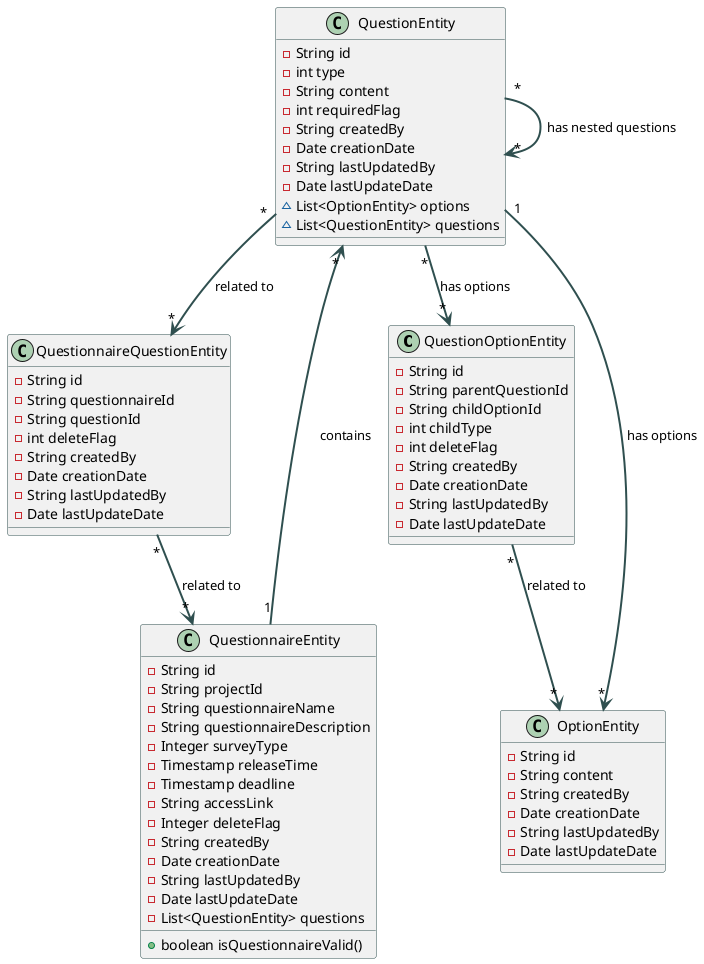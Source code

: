 @startuml

!define MyCustomSkin
skinparam class {
    BorderColor DarkSlateGray
    ArrowColor DarkSlateGray
    ArrowThickness 2
}


class QuestionOptionEntity {
- String id
- String parentQuestionId
- String childOptionId
- int childType
- int deleteFlag
- String createdBy
- Date creationDate
- String lastUpdatedBy
- Date lastUpdateDate
}
class QuestionnaireQuestionEntity {
- String id
- String questionnaireId
- String questionId
- int deleteFlag
- String createdBy
- Date creationDate
- String lastUpdatedBy
- Date lastUpdateDate
}
class OptionEntity {
- String id
- String content
- String createdBy
- Date creationDate
- String lastUpdatedBy
- Date lastUpdateDate
}
class QuestionnaireEntity {
- String id
- String projectId
- String questionnaireName
- String questionnaireDescription
- Integer surveyType
- Timestamp releaseTime
- Timestamp deadline
- String accessLink
- Integer deleteFlag
- String createdBy
- Date creationDate
- String lastUpdatedBy
- Date lastUpdateDate
- List<QuestionEntity> questions
+ boolean isQuestionnaireValid()
}
class QuestionEntity {
- String id
- int type
- String content
- int requiredFlag
- String createdBy
- Date creationDate
- String lastUpdatedBy
- Date lastUpdateDate
~ List<OptionEntity> options
~ List<QuestionEntity> questions
}

QuestionnaireEntity "1" --> "*" QuestionEntity : contains
QuestionEntity "1" --> "*" OptionEntity : has options
QuestionEntity "*" --> "*" QuestionEntity : has nested questions
QuestionEntity "*" --> "*" QuestionnaireQuestionEntity : related to
QuestionEntity "*" --> "*" QuestionOptionEntity : has options
QuestionnaireQuestionEntity "*" --> "*" QuestionnaireEntity : related to
QuestionOptionEntity "*" --> "*" OptionEntity : related to

@enduml